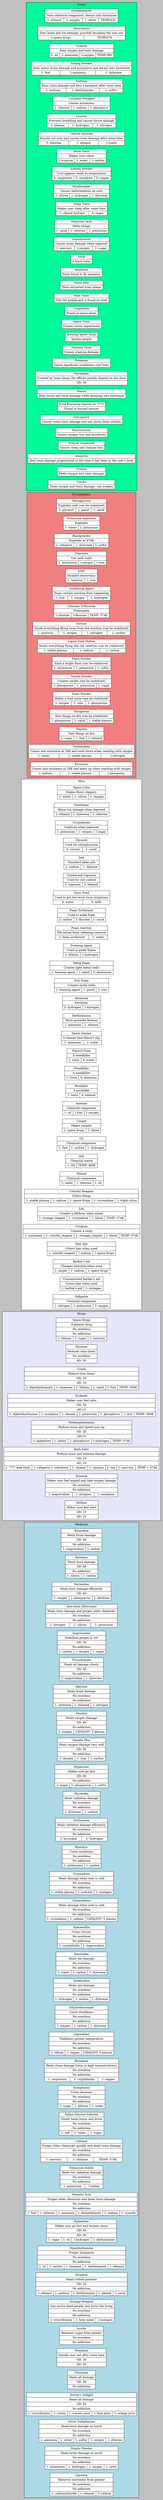 #to generate chart, use `fdp -Tpng chart.gv > chart.png`
digraph chemistry{
    rankdir=LR
    splines=none;
    bgcolor=grey
    node [shape=record, style=filled, fillcolor=white, bgcolor=white]
 #   subgraph cluster_dispenser{
 #      label="Dispenser reagents";
 #     rank=same;
 #       style=filled;
 #       fillcolor="grey";
 #       {  node 
 #           [
 #            style=filled;
 #            fillcolor="white",
 #            shape=box;
 #            ]
 #           
 #           "hydrogen","lithium","carbon","nitrogen","oxygen","fluorine",
 #           "sodium","aluminium","silicon","phosphorus","sulfur","chlorine","potassium","iron",
 #           "copper","mercury","radium","water","ethanol","sugar","sacid","fuel","silver","iodine","bromine","stable plasma","tungsten"    
 #           };
 #           }

        subgraph cluster_medicine{
            label="Medicine"
            bgcolor=lightblue
            node [fillcolor=white]
            bicaridine [label="Bicaridine | Heals brute damage| OD: 60 |No addiction |{1: inaprovaline | 1: carbon }"]
            kelotane [label="Kelotane| Heals burn damage| OD: 60 | No addiction | {1: silicon | 1: carbon}"]
            dermaline [label="Dermaline| Heals burn damage efficiently| OD: 60| {1: oxygen| 1: phosporous| 1: kelotane}"]
            dylovene [label="Anti-toxin (Dylovene)| Heals toxin damage and purges other chemicals| No overdose| No addiction | {1: nitrogen| 1: silicon| 1: potassium}"]
            inaprovaline [label="Inaprovaline| Stabilizes people in crit| OD: 30 | No addiction | {1: carbon | 1: oxygen| 1: sugar}"]
            tricordrazine [label="Tricordrazine| Heals all damage slowly| OD: 60 | No addiction | {1: inaprovaline | 1: dylovene}"]
            alkysine [label="Alkysine| Heals brain damage| No overdose| No addiction | {1: dylovene| 1: chlorine | 1: nitrogen}"]
            dexalin [label="Dexalin| Heals oxygen damage| OD: 60| No addiction| {2: oxygen |CATALYST: 5 plasma}"]
            dexalinplus [label="Dexalin Plus| Heals oxygen damage very well| OD: 60| No addiction| {1: dexalin| 1: iron| 1: carbon}"]
            hyperzine [label="Hyperzine| Makes user go fast | OD: 60 | No addiction | {1: sugar| 1: phosporous | 1: sulfur}"]
            hyronalin [label="Hyronalin| Heals radiation damage| No overdose| No addiction| {1: dylovene| 1: radium}"]
            arithrazine [label="Arithrazine| Heals radiation damage efficiently| No overdose| No addiction | {1: hyronalin | 1: hydrogen}"]
            ryetalyn [label="Ryetalyn| Cures mutations| No overdose| No addiction| {1: arithrazine |1: carbon}"]
            cryoxadone [label="Cryoxadone| Heals damage when user is cold| No overdose| No addiction| {1: stable plasma| 1: acetone | 1: mutagen}"]
            clonexadone [label="Clonexadone | Heals damage when user is cold| No overdose| No addiction| {1: cryoxadone| 1: sodium| CATALYST: 5 plasma}"]
            spaceacillin [label="Spaceacillin| Cures viruses | No overdose | No addiction | {1: cryptobiolin | 1: inaprovaline}"]
            inacusiate [label="Inacusiate| Heals ear damage| No overdose | No addiction | {1: water | 1: carbon| 1: dylovene}"]
            imidazoline [label="Imidazoline| Heals eye damage| No overdose | No addiction | {1: hydrogen | 1: carbon| 1: dylovene}"]
            ethylredoxrazine [label="Ethylredoxrazine| Cures drunkness| No overdose | No addiction | {1: oxygen | 1: carbon| 1: dylovene}"]
            leporazine [label="Leporazine| Stabilizes patient temperature| No overdose| No addiction| {1: silicon| 1: copper| CATALYST: 5 plasma}"]
            rezadone [label="Rezadone| Heals clone damage (toxic in high concentrations) | No overdose | No addiction| {1: carpotoxin | 1: cryptobiolin | 1: copper}"]
            synaptizine [label="Synaptizine| Cures diseases | No overdose | No addiction | {1: sugar | 1: lithium | 1: water}"]
            salglu [label="Saline Glucose Solution| Slowly heals burns and brute| No overdose| No addiction |{1: salt | 1: water| 1: sugar}"]
            calomel [label="Calomel | Purges other chemicals quickly and deals toxin damage| No overdose| No addiction |{1: mercury | 1: chlorine| TEMP: 374K}"]
            potiod [label="Potassium Iodide| Heals low radiation damage| No overdose| No addiction| {1: potassium| 1:iodine}"]
            penacid [label="Pentetic Acid| Purges other chemicals and heals toxin damage| No overdose| No addiction| {1: fuel| 1: chlorine| 1: ammonia| 1: formaldehyde| 1: sodium| 1: cyanide}"]
            ephedrine [label="Ephedrine| Makes user go fast and lessens stuns| OD: 45 | AD: 30 | {1: sugar| 1: oil| 1:hydrogen| 1: diethylamine}"]
            dipenhydramine [label="Dipenhydramine| Purges histamine| No overdose| No addiction |{1: oil | 1: carbon | 1: bromine | 1: diethylamine| 1: ethanol}"]
            atropine [label="Atropine| Heals critted patients| OD: 35| No addiction | {1: ethanol| 1: acetone | 1: diethylamine| 1: phenol | 1: sacid}"]
            "strange reagent" [label="Strange Reagent| Can revive dead people, but hurts the living| No overdose| No addiction| {1: tricordrazine |1: holy water | 1:mutagen}"]
            insulin [label="Insulin | Removes sugar from patient| No overdose | No addiction"]
            morphine [label="Morphine | Knocks user out after some time | OD: 30 | AD: 25"]
            omnizine [label="Omnizine | Heals all damage | OD: 30 | No addiction"]
            doctordelight [label="Doctor's Delight | Heals all damage | OD: 55 | No addiction | {1: tricordrazine | 1: cream | 1: tomato juice | 1: lime juice | 1: orange juice}"]
            silver_sulf [label="Silver Sulfadiazine | Heals burn damage on touch| No overdose| No addiction| {1: ammonia|1: silver|1: sulfur|1: oxygen|1: chlorine}"]
            styptic [label="Styptic Powder | Heals brute damage on touch| No overdose | No addiction| {1: aluminium| 1: hydrogen| 1: oxygen |1: sacid}"] 
            lipozine [label="Lipozine | Removes nutriment from patient| No overdose | No addiction| {1: sodiumchloride| 1: ethanol | 5: radium}"] 
             
            };
            
              
        subgraph cluster_drugs{
            label="Drugs"
            bgcolor=lavender
            node [fillcolor=white]
            "space drugs" [label="Space Drugs| A generic drug| No overdose |No addiction | {1: lithium| 1: sugar| 1: mercury}"]
            nicotine [label="Nicotine| Reduces stun times| No overdose| AD: 30"]
            crank [label="Crank| Reduce stun times| OD: 20| AD: 10|{1: dipenhydramate| 1: ammonia | 1: lithium| 1: sacid| 1: fuel | TEMP: 390K}"]
            krokodil [label="Krokodil| Makes user feel calm| OD: 20 | AD:15| {1: diphenhydramine| 1: morphine| 1: cleaner| 1: potassium | 1: phosphorus| 1: fuel| TEMP: 380K}"]
            meth [label="Methanphetamine| Reduce stuns and speed user up| OD: 20| AD:10 |{1: ephedrine| 1: iodine| 1: phosphorus | 1:hydrogen| TEMP: 374K }"]
            "bath salts" [label="Bath Salts| Reduce stuns and stamina damage| OD: 20| AD: 10 |{ 1: ???? (bad food)| 1: saltpetre 1: nutriment| 1: cleaner| 1: enzyme| 1: tea |1: mercury| TEMP = 374K}"]
            aranesp [label="Aranesp| Makes user feel amped and take oxygen damage | No overdose | No addiction | {1: inaprovaline| 1: atropine| 1: morphine}"]
            hotline [label="Hotline| Makes user feel alert | OD: 15 | AD: 10"];
            };
            
        subgraph cluster_other{
            label="Misc"
            bgcolor=white
            node [fillcolor=white]
            lube [label="Space Lube| Makes floors slippery| {1: water | 1: silicon | 1: oxygen}"]
            sterilizine [label="Sterilizine| Minor tox damage when ingested| {1: ethanol| 1: dylovene| 1: chlorine}"]
            cryptobiolin [label="Cryptobiolin| Confuses when ingested|{1: potassium| 1: oxygen| 1:sugar}"]
            glycerol [label="Glycerol| Used for nitroglycerine| {3: cornoil| 1: sacid}"]
            salt [label="Salt| Standard table salt| {1: sodium| 1: chlorine}"]
            "condensed capsacin" [label="Condensed Capsacin| Used for riot control| {1: capsacin | 5: ethanol}"]
            "virus food" [label="Virus Food| Used to get low level virus symptoms| {5: water|5: milk}"]
            surfactant [label="Foam Surfactant| Used to make foam| {2: carbon| 2: fluorine| 1: sacid}"]
            foam [label="Foam reaction| The actual foam releasing reaction| {1: foam surfactant| 1: water}"]
            foaming_agent [label="Foaming Agent| Used in metal foams|{1: lithium | 1:hydrogen}"]
            metalfoam [label="Metal Foam| Creates light metal walls| {1: foaming agent| 1: pacid | 3: aluminium}"]
            ironfoam [label="Iron Foam| Creates metal walls| {1: foaming agent| 1: pacid | 3: iron}"]
            ammonia [label="Ammonia| Fertilizer | {3: hydrogen | 1:nitrogen}"]
            diethylamine [label="Diethylamine| More powerful fertizer | {1: ammonia | 1: ethanol}"]
            spacecleaner [label="Space cleaner| A cleaner that doesn't slip| {1: ammonia | 1: water}"]
            plantbgone [label="Plant-b-Gone| A weedkiller|{1: toxin | 4: water}"]
            weedkiller [label="Weedkiller| A weedkiller|{1: toxin | 4: ammonia}"]
            pestkiller [label="Pestkiller| A pestkiller|{1: toxin | 4: ethanol}"]
            acetone [label="Acetone| Chemical component|{1: oil | 1:fuel| 1:oxygen}"]
            carpet [label="Carpet | Makes carpets | {1: space drugs | 1: blood}"]
            oil [label="Oil| Chemical component | {1: fuel| 1: carbon| 1: hydrogen}"]
            ash [label="Ash| Chemical waste | {1: Oil | TEMP: 480K}"]
            phenol [label="Phenol| Chemical component| {1: water| 1: chlorine| 1: oil}"]
            colorful_reagent [label="Colorful Reagent| Colors things| {1: stable plasma| 1: radium| 1: space drugs | 1: cryoxadone | 1: triple citrus}"]
            life [label="Life| Creates a lifeform when mixed | {1: strange reagent | 1: cryoxadone | 1: blood| TEMP: 374K}"]
            corgium [label="Corgium| Creates a corgi| {1: nutriment | 1: colorful_reagent| 1: strange_reagent| 1: blood| TEMP: 374K}"]
            hair_dye [label="Hair dye| Colors hair when used | {1: colorful reagent| 1:radium | 1:space drugs}"]
            barbers_aid [label="Barber's aid| Changes hairstyle when used| {1: carpet| 1: radium| 1: space drugs}"]
            concentrated_barbers_aid [label="Concentrated barber's aid| Grows hair when used| {1: barber's aid| 1: mutagen}"]
            saltpetre [label="Saltpetre| Chemical component| {1: nitrogen| 1: potassium| 3: oxygen}"];
            };
            
        subgraph cluster_pyro{
            label="Pyrotechnics"
            bgcolor=lightcoral
            node [fillcolor=white]
            nitroglycerin [label="Nitroglycerin| Explodes well (can be stabilized)|{3: glycerol| 1: pacid| 1: sacid}"]
            potassium_explosion [label="Potassium explosion| Explodes|{1: water | 1: potassium}"]
            blackpowder [label="Blackpowder| Explodes at 474K|{1: saltpetre| 1: dylovene | 1: sulfur}"]
            thermite [label="Thermite| Can melt walls| {1: aluminium| 1:oxygen | 1:iron}"]
            emp_pulse [label="EMP| Disables electronics | {1: uranium | 1: iron}"]
            stabilizing_agent [label="Stabilizing Agent| Stops certain reaction from happening| {1: iron| 1: oxygen| 1: hydrogen}"]
            clf3 [label="Chlorine Trifluoride| Flammable| {1:chlorine | 3:fluorine | TEMP: 374K}"]
            sorium [label="Sorium| Sends everything flying away from the reaction (can be stabilized)| {1: mercury| 1: oxygen | 1: nitrogen| 1: carbon}"]
            ldm [label="Liquid Dark Matter| Sends everything flying into the reaction (can be stabilized)| {1: stable plasma| 1: radium| 1: carbon}"]
            flash [label="Flash Powder| Emit a bright flash (can be stabilized)|{1: aluminium| 1: potassium| 1: sulfur}"]
            smoke [label="Smoke Powder| Creates smoke (can be stabilized)|{1: phosporous| 1: potassium| 1: sugar}"]
            sonic [label="Sonic Powder| Makes a loud noise (can be stabilized)|{1: oxygen| 1: cola | 1: phosporous}"]
            phlogiston [label="Phlogiston| Sets things on fire (can be stabilized)| {1: phosporous| 1: sacid| 1: stable plasma}"]
            napalm [label="Napalm| Sets things on fire|{1: sugar| 1: fuel| 1: ethanol}"]
            cryostylene [label="Cryostylene| Comes into existance at 20K and cools down when reacting with oxygen|{1: water| 1: stable plasma | 1:nitrogen}"]
            pyrosium [label="Pyrosium| Comes into existance at 20K and heats up when reacting with oxygen|{1: radium| 1: stable plasma | 1:phosporus}"]
        }
        subgraph cluster_toxins{
            label="Toxins"
            bgcolor=mediumspringgreen
            node [fillcolor=white]
            formaldehyde [label="Formaldehyde| Toxic chemical component, decays into histamine|{1: ethanol| 1: oxygen| 1: silver| TEMP:420}"]
            neurotoxin [label="Neurotoxin| Does brain and tox damage, possibly knocking the user out|{1:space drugs| TEMP:674}"]
            cyanide [label="Cyanide| Does oxygen and toxic damage| {1: oil| 1: ammonia| 1:oxygen| TEMP:380}"]
            itching_powder [label="Itching Powder| Does minor brute damage and annoyance and decays into histamine|{1: fuel| 1:ammonia| 1: dylovene}"]
            sulfonal [label="Sulfonal| Does toxin damage and also a knockout after some time| {1: acetone|1: diethylamine| 1: sulfur}"]
            mutagen [label="Unstable Mutagen| Causes mutations| {1: chlorine | 1: radium| 1: phosporus}"]
            lexorin [label="Lexorin| Prevents breathing and causes tissue damage| {1: plasma| 1: hydrogen | 1: nitrogen}"]
            chloral [label="Chloral Hydrate| Knocks out user and causes toxin damage after some time| {3: chlorine | 1: ethanol | 1:water}"]
            mutetoxin [label="Mute Toxin| Makes user silent | {2:uranium | 1: water | 1: carbon}"]
            zombiepowder [label="Zombie Powder| User appears dead on examination| {5: carpotoxin | 5: morphine | 5: copper}"]
            mindbreaker [label="Mindbreaker| Causes hallucinations on user| {1: silicon| 1: hydrogen| 1: dylovene}"]
            stoxin [label="Sleep Toxin| Makes user sleep after some time| {1: chloral hydrate | 4: sugar}"]
            pacid [label="Polytrinic Acid| Melts things | {1: sacid | 1: chlorine | 1: potassium}"]
            impedrezene [label="Impedrezene| Causes brain damage when ingested| {1: mercury| 1:oxygen| 1: sugar}"]
            toxin [label="Toxin| A basic toxin"]
            amatoxin [label="Amatoxin| Toxin found in fly amanitas"]
            slimejelly [label="Slime Jelly| Toxin extracted from slimes"]
            minttoxin [label="Mint Toxin| Gibs fat people and is found on mint"]
            carpotoxin [label="Carpotoxin| Found in space carps"]
            spore [label="Spore Toxin| Causes vision impairment"]
            burningspore [label="Burning Spore Toxin| Ignites people"]
            staminatoxin [label="Stamina Toxin| Causes stamina damage"]
            polonium [label="Polonium| Cause significant irradiation over time"]
            histamine [label="Histamine | Created by toxin decay, the effects greatly depend on the dose| OD: 30"]
            venom [label="Venom| Does brute and toxin damage while decaying into histamine"]
            foodpoisoning [label="Food Poisoning (known as ????)| Found in burned messes"]
            initropidril [label="Initropidril| Causes some toxin damage and can cause heart attacks"]
            pancuronium [label="Pancuronium| Causes oxygen loss and knockouts"]
            sodiumthiopental [label="Sodium thiopental| Causes sleep and stamina loss"]
            amanitin [label="Amanitin| Deal toxin damage proportional to the time it has been in the user's body"]
            coniine [label="Coniine| Deals oxygen and toxin damage"]
            curare [label="Curare| Deals oxygen and toxin damage, can weaken"]
        }
#        #Arrows go here
#        inaprovaline -> bicaridine
#        {inaprovaline dylovene} -> tricordrazine
#        {venom itching_powder formaldehyde} -> histamine
#        {morphine carpotoxin} -> zombiepowder
#        chloral -> stoxin
#        dylovene -> mindbreaker
#        {ammonia dylovene} -> itching_powder
#        {saltpetre dylovene} -> blackpowder
#        kelotane -> dermaline
#        dexalin -> dexalinplus
#        "space drugs" -> {neurotoxin barbers_aid carpet hair_dye colorful_reagent}
#        pacid -> nitroglycerin
#        dylovene -> {alkysine ethylredoxrazine imidazoline inacusiate hyronalin sterilizine}
#        {cryptobiolin inaprovaline} -> spaceacillin
#        hyronalin -> arithrazine
#        arithrazine -> ryetalyn
#        morphine -> {aranesp krokodil}
#        ammonia -> {cyanide penacid diethylamine silver_sulf crank weedkiller spacecleaner}
#        diethylamine -> {sulfonal atropine dipenhydramine ephedrine}
#        acetone -> {cryoxadone atropine sulfonal}
#        cryoxadone -> {life clonexadone colorful_reagent}
#        mutagen -> {concentrated_barbers_aid cryoxadone "strange reagent"}
#        barbers_aid -> concentrated_barbers_aid
#        colorful_reagent -> {corgium hair_dye}
#        "strange reagent" -> {corgium life}
#

        }
            
        
            
            
